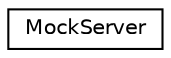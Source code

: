 digraph "Graphical Class Hierarchy"
{
 // LATEX_PDF_SIZE
  edge [fontname="Helvetica",fontsize="10",labelfontname="Helvetica",labelfontsize="10"];
  node [fontname="Helvetica",fontsize="10",shape=record];
  rankdir="LR";
  Node0 [label="MockServer",height=0.2,width=0.4,color="black", fillcolor="white", style="filled",URL="$classMockServer.html",tooltip=" "];
}
